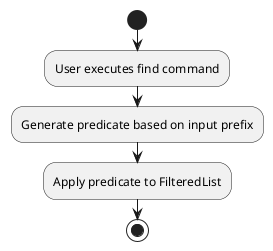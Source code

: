@startuml
start
:User executes find command;

:Generate predicate based on input prefix;

:Apply predicate to FilteredList;

stop
@enduml
